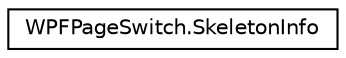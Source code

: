digraph "Graphe hiérarchique des classes"
{
  edge [fontname="Helvetica",fontsize="10",labelfontname="Helvetica",labelfontsize="10"];
  node [fontname="Helvetica",fontsize="10",shape=record];
  rankdir="LR";
  Node1 [label="WPFPageSwitch.SkeletonInfo",height=0.2,width=0.4,color="black", fillcolor="white", style="filled",URL="$d1/d36/class_w_p_f_page_switch_1_1_skeleton_info.html",tooltip="Information sur le squelette "];
}
